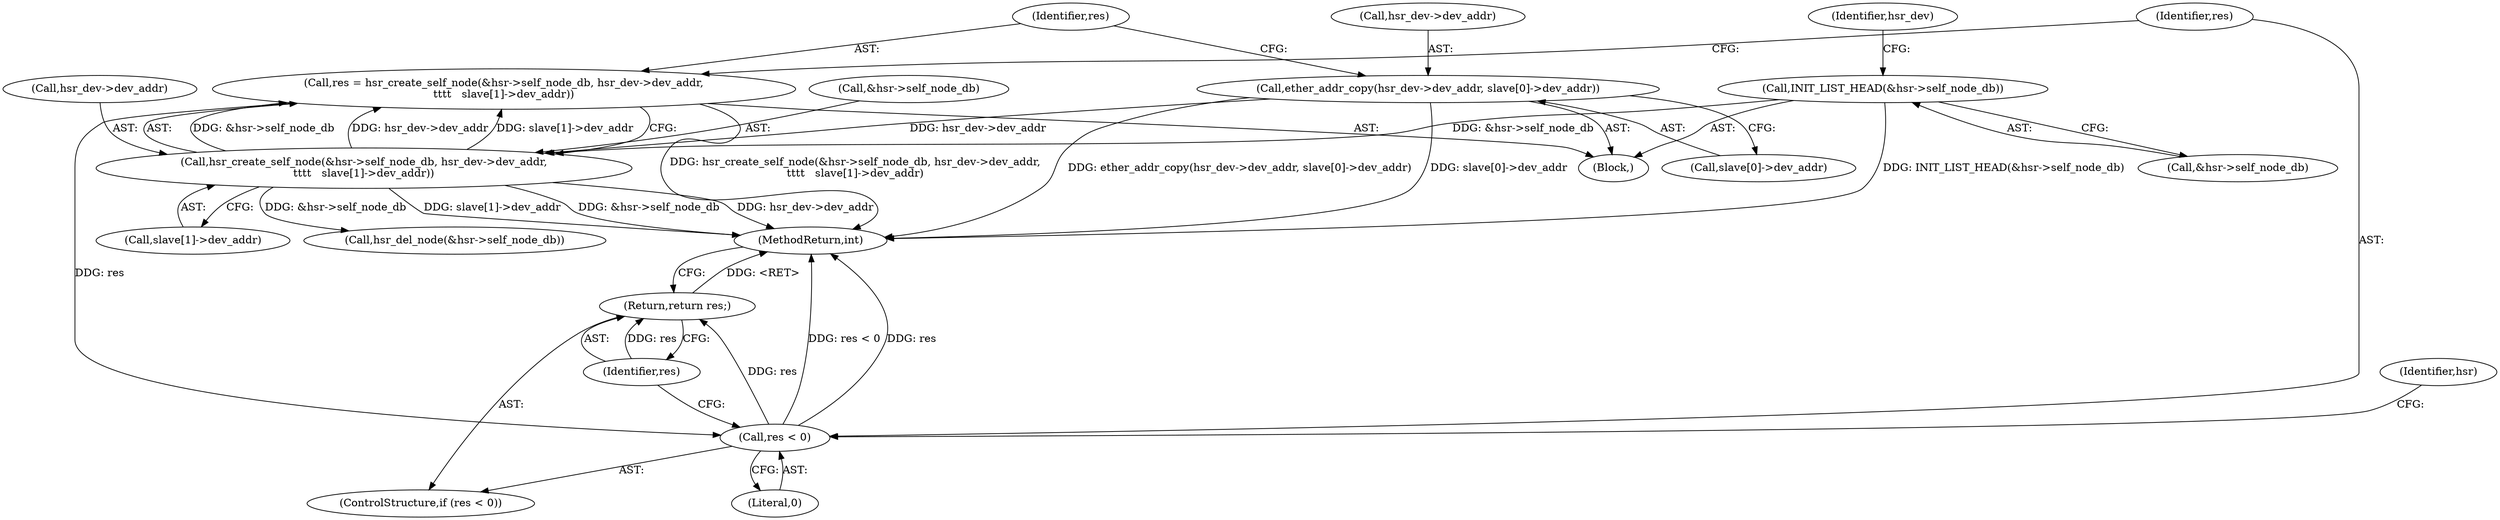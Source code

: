 digraph "0_linux_6caabe7f197d3466d238f70915d65301f1716626@API" {
"1000141" [label="(Call,res = hsr_create_self_node(&hsr->self_node_db, hsr_dev->dev_addr,\n\t\t\t\t   slave[1]->dev_addr))"];
"1000143" [label="(Call,hsr_create_self_node(&hsr->self_node_db, hsr_dev->dev_addr,\n\t\t\t\t   slave[1]->dev_addr))"];
"1000127" [label="(Call,INIT_LIST_HEAD(&hsr->self_node_db))"];
"1000132" [label="(Call,ether_addr_copy(hsr_dev->dev_addr, slave[0]->dev_addr))"];
"1000157" [label="(Call,res < 0)"];
"1000160" [label="(Return,return res;)"];
"1000128" [label="(Call,&hsr->self_node_db)"];
"1000151" [label="(Call,slave[1]->dev_addr)"];
"1000143" [label="(Call,hsr_create_self_node(&hsr->self_node_db, hsr_dev->dev_addr,\n\t\t\t\t   slave[1]->dev_addr))"];
"1000157" [label="(Call,res < 0)"];
"1000141" [label="(Call,res = hsr_create_self_node(&hsr->self_node_db, hsr_dev->dev_addr,\n\t\t\t\t   slave[1]->dev_addr))"];
"1000109" [label="(Block,)"];
"1000165" [label="(Identifier,hsr)"];
"1000161" [label="(Identifier,res)"];
"1000142" [label="(Identifier,res)"];
"1000156" [label="(ControlStructure,if (res < 0))"];
"1000136" [label="(Call,slave[0]->dev_addr)"];
"1000148" [label="(Call,hsr_dev->dev_addr)"];
"1000160" [label="(Return,return res;)"];
"1000133" [label="(Call,hsr_dev->dev_addr)"];
"1000159" [label="(Literal,0)"];
"1000127" [label="(Call,INIT_LIST_HEAD(&hsr->self_node_db))"];
"1000265" [label="(Call,hsr_del_node(&hsr->self_node_db))"];
"1000272" [label="(MethodReturn,int)"];
"1000134" [label="(Identifier,hsr_dev)"];
"1000132" [label="(Call,ether_addr_copy(hsr_dev->dev_addr, slave[0]->dev_addr))"];
"1000158" [label="(Identifier,res)"];
"1000144" [label="(Call,&hsr->self_node_db)"];
"1000141" -> "1000109"  [label="AST: "];
"1000141" -> "1000143"  [label="CFG: "];
"1000142" -> "1000141"  [label="AST: "];
"1000143" -> "1000141"  [label="AST: "];
"1000158" -> "1000141"  [label="CFG: "];
"1000141" -> "1000272"  [label="DDG: hsr_create_self_node(&hsr->self_node_db, hsr_dev->dev_addr,\n\t\t\t\t   slave[1]->dev_addr)"];
"1000143" -> "1000141"  [label="DDG: &hsr->self_node_db"];
"1000143" -> "1000141"  [label="DDG: hsr_dev->dev_addr"];
"1000143" -> "1000141"  [label="DDG: slave[1]->dev_addr"];
"1000141" -> "1000157"  [label="DDG: res"];
"1000143" -> "1000151"  [label="CFG: "];
"1000144" -> "1000143"  [label="AST: "];
"1000148" -> "1000143"  [label="AST: "];
"1000151" -> "1000143"  [label="AST: "];
"1000143" -> "1000272"  [label="DDG: slave[1]->dev_addr"];
"1000143" -> "1000272"  [label="DDG: &hsr->self_node_db"];
"1000143" -> "1000272"  [label="DDG: hsr_dev->dev_addr"];
"1000127" -> "1000143"  [label="DDG: &hsr->self_node_db"];
"1000132" -> "1000143"  [label="DDG: hsr_dev->dev_addr"];
"1000143" -> "1000265"  [label="DDG: &hsr->self_node_db"];
"1000127" -> "1000109"  [label="AST: "];
"1000127" -> "1000128"  [label="CFG: "];
"1000128" -> "1000127"  [label="AST: "];
"1000134" -> "1000127"  [label="CFG: "];
"1000127" -> "1000272"  [label="DDG: INIT_LIST_HEAD(&hsr->self_node_db)"];
"1000132" -> "1000109"  [label="AST: "];
"1000132" -> "1000136"  [label="CFG: "];
"1000133" -> "1000132"  [label="AST: "];
"1000136" -> "1000132"  [label="AST: "];
"1000142" -> "1000132"  [label="CFG: "];
"1000132" -> "1000272"  [label="DDG: ether_addr_copy(hsr_dev->dev_addr, slave[0]->dev_addr)"];
"1000132" -> "1000272"  [label="DDG: slave[0]->dev_addr"];
"1000157" -> "1000156"  [label="AST: "];
"1000157" -> "1000159"  [label="CFG: "];
"1000158" -> "1000157"  [label="AST: "];
"1000159" -> "1000157"  [label="AST: "];
"1000161" -> "1000157"  [label="CFG: "];
"1000165" -> "1000157"  [label="CFG: "];
"1000157" -> "1000272"  [label="DDG: res < 0"];
"1000157" -> "1000272"  [label="DDG: res"];
"1000157" -> "1000160"  [label="DDG: res"];
"1000160" -> "1000156"  [label="AST: "];
"1000160" -> "1000161"  [label="CFG: "];
"1000161" -> "1000160"  [label="AST: "];
"1000272" -> "1000160"  [label="CFG: "];
"1000160" -> "1000272"  [label="DDG: <RET>"];
"1000161" -> "1000160"  [label="DDG: res"];
}
